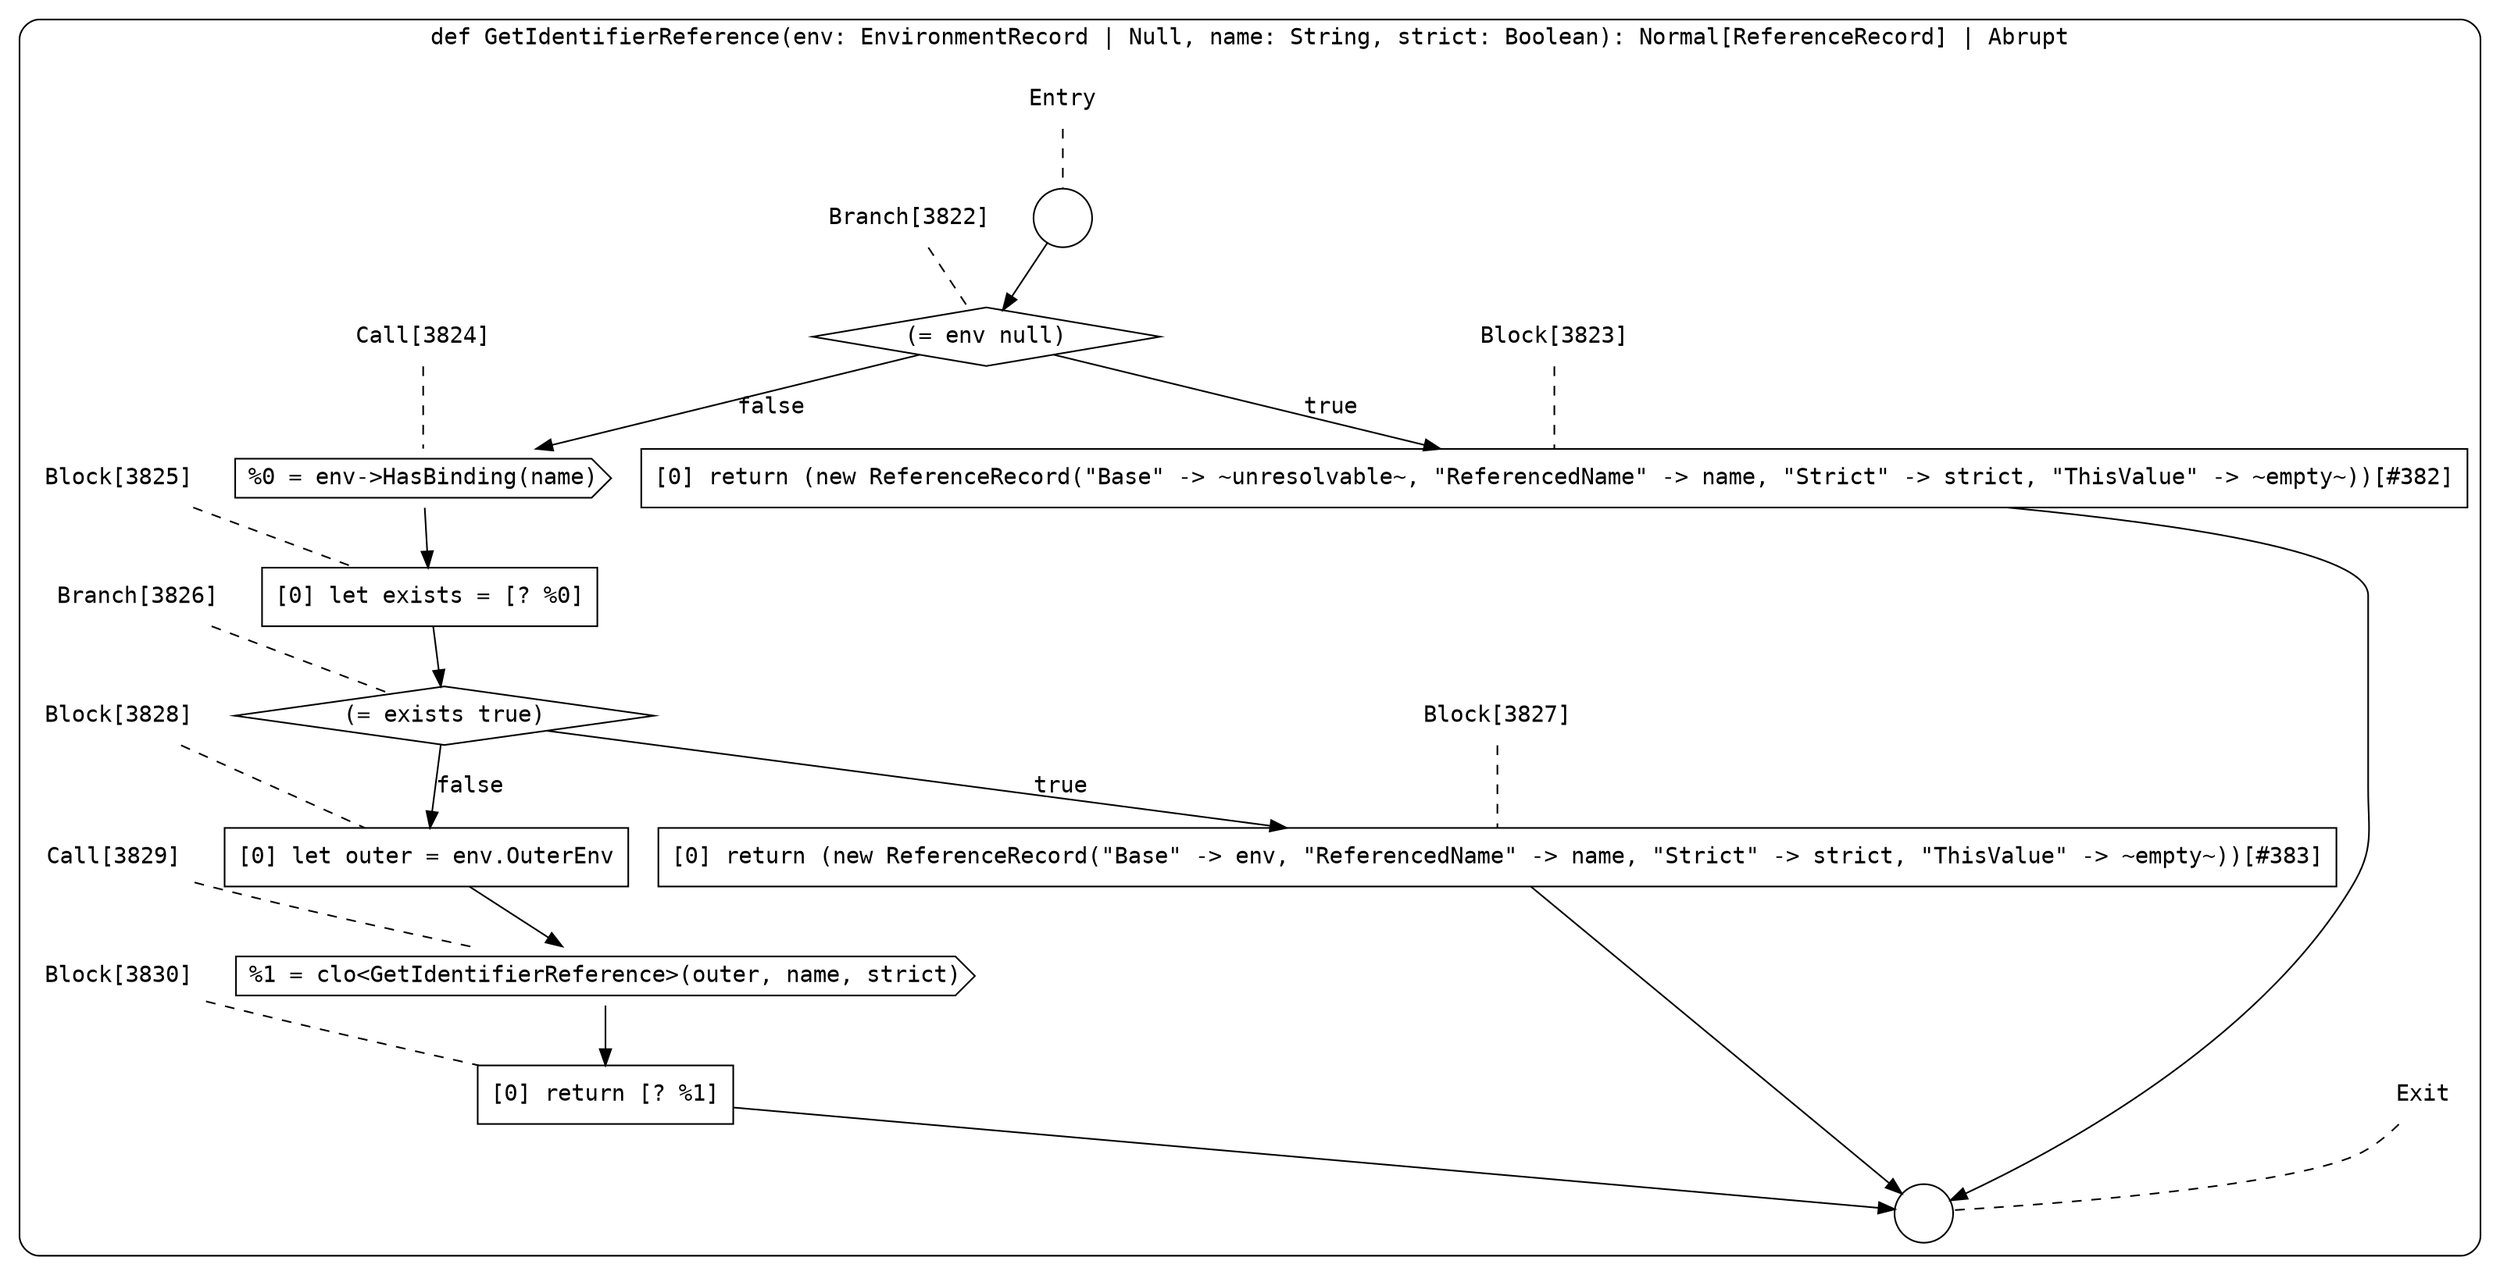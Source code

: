digraph {
  graph [fontname = "Consolas"]
  node [fontname = "Consolas"]
  edge [fontname = "Consolas"]
  subgraph cluster1020 {
    label = "def GetIdentifierReference(env: EnvironmentRecord | Null, name: String, strict: Boolean): Normal[ReferenceRecord] | Abrupt"
    style = rounded
    cluster1020_entry_name [shape=none, label=<<font color="black">Entry</font>>]
    cluster1020_entry_name -> cluster1020_entry [arrowhead=none, color="black", style=dashed]
    cluster1020_entry [shape=circle label=" " color="black" fillcolor="white" style=filled]
    cluster1020_entry -> node3822 [color="black"]
    cluster1020_exit_name [shape=none, label=<<font color="black">Exit</font>>]
    cluster1020_exit_name -> cluster1020_exit [arrowhead=none, color="black", style=dashed]
    cluster1020_exit [shape=circle label=" " color="black" fillcolor="white" style=filled]
    node3822_name [shape=none, label=<<font color="black">Branch[3822]</font>>]
    node3822_name -> node3822 [arrowhead=none, color="black", style=dashed]
    node3822 [shape=diamond, label=<<font color="black">(= env null)</font>> color="black" fillcolor="white", style=filled]
    node3822 -> node3823 [label=<<font color="black">true</font>> color="black"]
    node3822 -> node3824 [label=<<font color="black">false</font>> color="black"]
    node3823_name [shape=none, label=<<font color="black">Block[3823]</font>>]
    node3823_name -> node3823 [arrowhead=none, color="black", style=dashed]
    node3823 [shape=box, label=<<font color="black">[0] return (new ReferenceRecord(&quot;Base&quot; -&gt; ~unresolvable~, &quot;ReferencedName&quot; -&gt; name, &quot;Strict&quot; -&gt; strict, &quot;ThisValue&quot; -&gt; ~empty~))[#382]<BR ALIGN="LEFT"/></font>> color="black" fillcolor="white", style=filled]
    node3823 -> cluster1020_exit [color="black"]
    node3824_name [shape=none, label=<<font color="black">Call[3824]</font>>]
    node3824_name -> node3824 [arrowhead=none, color="black", style=dashed]
    node3824 [shape=cds, label=<<font color="black">%0 = env-&gt;HasBinding(name)</font>> color="black" fillcolor="white", style=filled]
    node3824 -> node3825 [color="black"]
    node3825_name [shape=none, label=<<font color="black">Block[3825]</font>>]
    node3825_name -> node3825 [arrowhead=none, color="black", style=dashed]
    node3825 [shape=box, label=<<font color="black">[0] let exists = [? %0]<BR ALIGN="LEFT"/></font>> color="black" fillcolor="white", style=filled]
    node3825 -> node3826 [color="black"]
    node3826_name [shape=none, label=<<font color="black">Branch[3826]</font>>]
    node3826_name -> node3826 [arrowhead=none, color="black", style=dashed]
    node3826 [shape=diamond, label=<<font color="black">(= exists true)</font>> color="black" fillcolor="white", style=filled]
    node3826 -> node3827 [label=<<font color="black">true</font>> color="black"]
    node3826 -> node3828 [label=<<font color="black">false</font>> color="black"]
    node3827_name [shape=none, label=<<font color="black">Block[3827]</font>>]
    node3827_name -> node3827 [arrowhead=none, color="black", style=dashed]
    node3827 [shape=box, label=<<font color="black">[0] return (new ReferenceRecord(&quot;Base&quot; -&gt; env, &quot;ReferencedName&quot; -&gt; name, &quot;Strict&quot; -&gt; strict, &quot;ThisValue&quot; -&gt; ~empty~))[#383]<BR ALIGN="LEFT"/></font>> color="black" fillcolor="white", style=filled]
    node3827 -> cluster1020_exit [color="black"]
    node3828_name [shape=none, label=<<font color="black">Block[3828]</font>>]
    node3828_name -> node3828 [arrowhead=none, color="black", style=dashed]
    node3828 [shape=box, label=<<font color="black">[0] let outer = env.OuterEnv<BR ALIGN="LEFT"/></font>> color="black" fillcolor="white", style=filled]
    node3828 -> node3829 [color="black"]
    node3829_name [shape=none, label=<<font color="black">Call[3829]</font>>]
    node3829_name -> node3829 [arrowhead=none, color="black", style=dashed]
    node3829 [shape=cds, label=<<font color="black">%1 = clo&lt;GetIdentifierReference&gt;(outer, name, strict)</font>> color="black" fillcolor="white", style=filled]
    node3829 -> node3830 [color="black"]
    node3830_name [shape=none, label=<<font color="black">Block[3830]</font>>]
    node3830_name -> node3830 [arrowhead=none, color="black", style=dashed]
    node3830 [shape=box, label=<<font color="black">[0] return [? %1]<BR ALIGN="LEFT"/></font>> color="black" fillcolor="white", style=filled]
    node3830 -> cluster1020_exit [color="black"]
  }
}